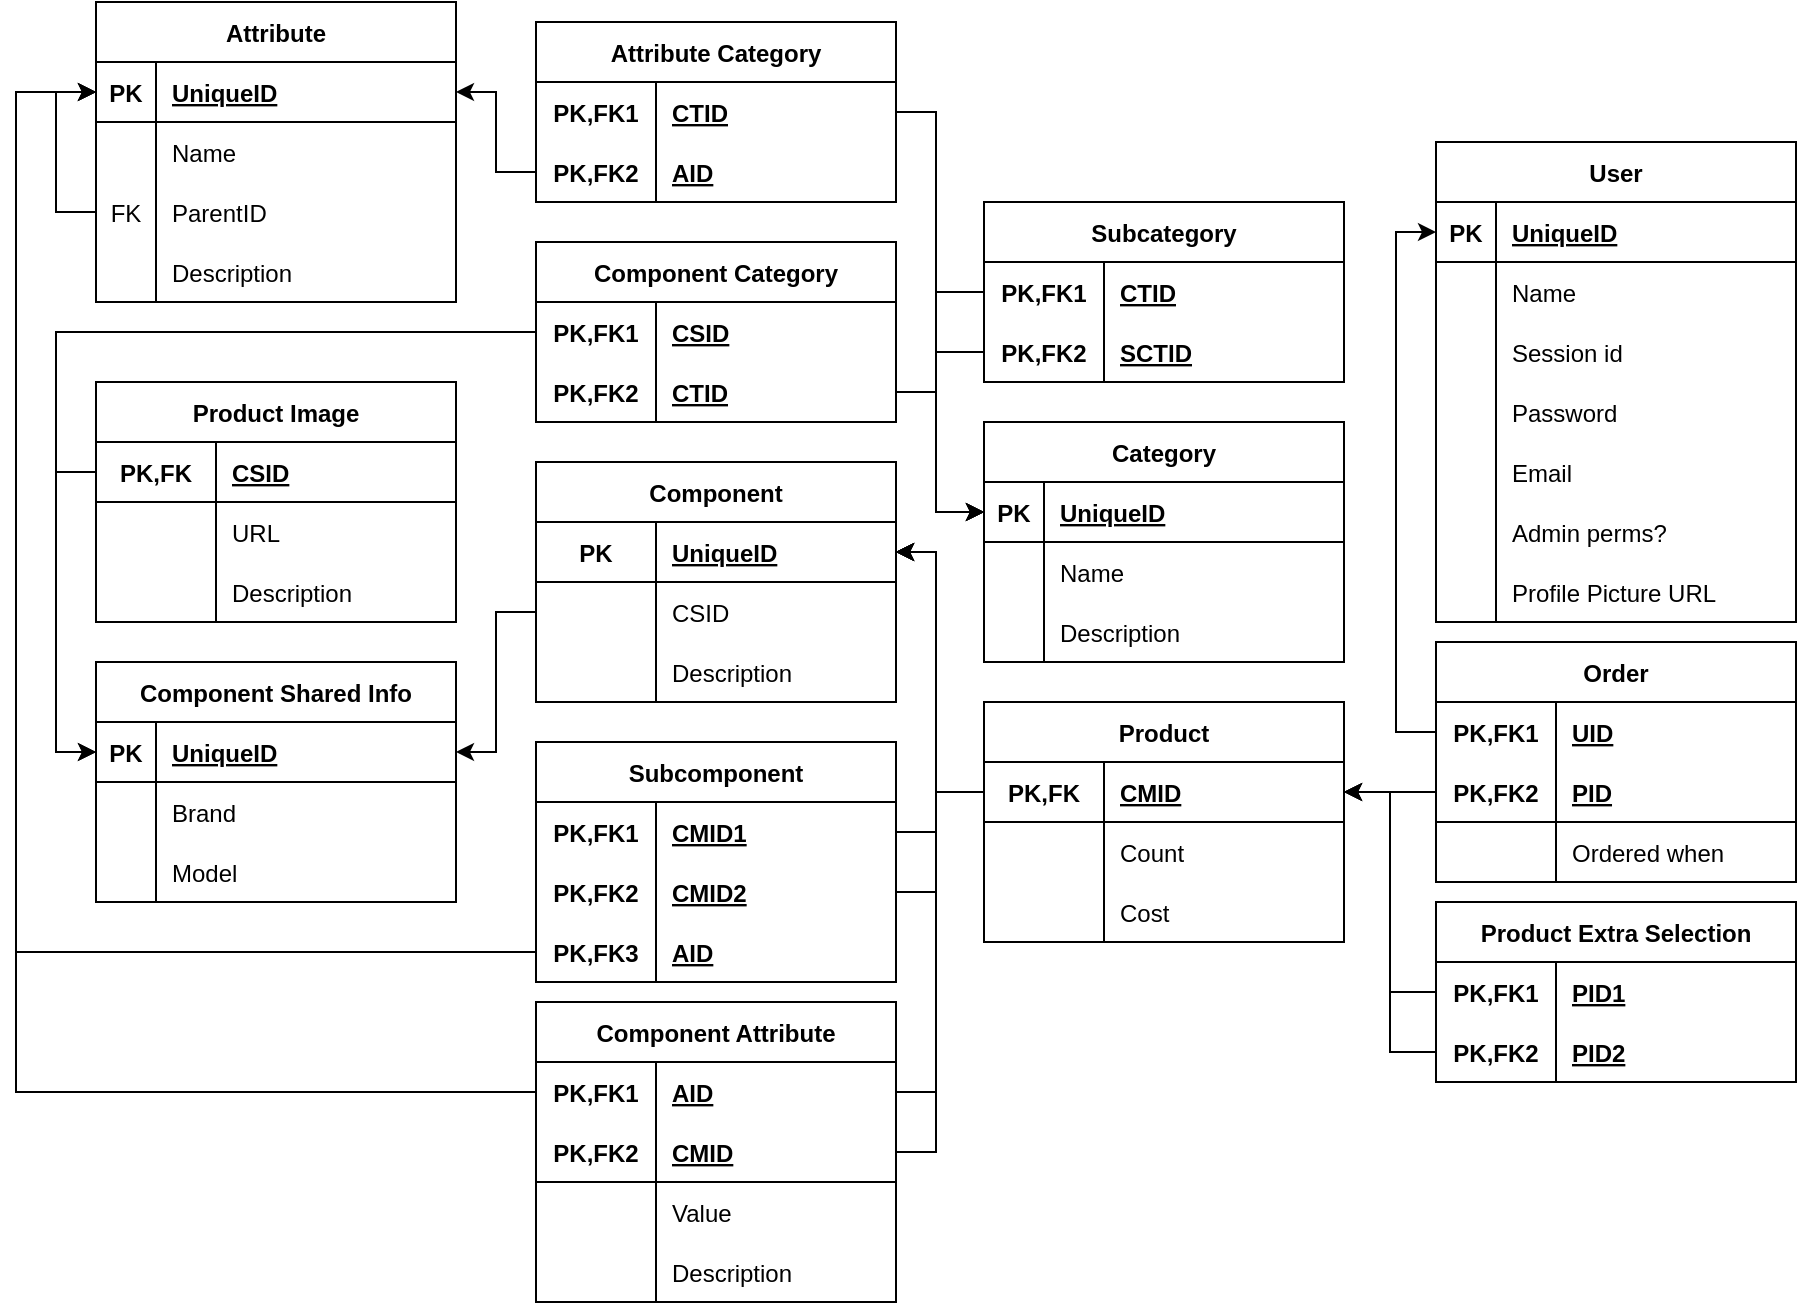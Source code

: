 <mxfile version="15.8.7" type="device"><diagram id="23iRSUPoRavnBvh4doch" name="Page-1"><mxGraphModel dx="2249" dy="905" grid="1" gridSize="10" guides="1" tooltips="1" connect="1" arrows="1" fold="1" page="1" pageScale="1" pageWidth="827" pageHeight="1169" math="0" shadow="0"><root><mxCell id="0"/><mxCell id="1" parent="0"/><mxCell id="MmGcIDEYJPSd-V2OcOFl-33" value="User" style="shape=table;startSize=30;container=1;collapsible=1;childLayout=tableLayout;fixedRows=1;rowLines=0;fontStyle=1;align=center;resizeLast=1;html=0;" parent="1" vertex="1"><mxGeometry x="640" y="140" width="180" height="240" as="geometry"/></mxCell><mxCell id="MmGcIDEYJPSd-V2OcOFl-34" value="" style="shape=partialRectangle;collapsible=0;dropTarget=0;pointerEvents=0;fillColor=none;top=0;left=0;bottom=1;right=0;points=[[0,0.5],[1,0.5]];portConstraint=eastwest;html=0;" parent="MmGcIDEYJPSd-V2OcOFl-33" vertex="1"><mxGeometry y="30" width="180" height="30" as="geometry"/></mxCell><mxCell id="MmGcIDEYJPSd-V2OcOFl-35" value="PK" style="shape=partialRectangle;connectable=0;fillColor=none;top=0;left=0;bottom=0;right=0;fontStyle=1;overflow=hidden;html=0;" parent="MmGcIDEYJPSd-V2OcOFl-34" vertex="1"><mxGeometry width="30" height="30" as="geometry"><mxRectangle width="30" height="30" as="alternateBounds"/></mxGeometry></mxCell><mxCell id="MmGcIDEYJPSd-V2OcOFl-36" value="UniqueID" style="shape=partialRectangle;connectable=0;fillColor=none;top=0;left=0;bottom=0;right=0;align=left;spacingLeft=6;fontStyle=5;overflow=hidden;html=0;" parent="MmGcIDEYJPSd-V2OcOFl-34" vertex="1"><mxGeometry x="30" width="150" height="30" as="geometry"><mxRectangle width="150" height="30" as="alternateBounds"/></mxGeometry></mxCell><mxCell id="MmGcIDEYJPSd-V2OcOFl-37" value="" style="shape=partialRectangle;collapsible=0;dropTarget=0;pointerEvents=0;fillColor=none;top=0;left=0;bottom=0;right=0;points=[[0,0.5],[1,0.5]];portConstraint=eastwest;html=0;" parent="MmGcIDEYJPSd-V2OcOFl-33" vertex="1"><mxGeometry y="60" width="180" height="30" as="geometry"/></mxCell><mxCell id="MmGcIDEYJPSd-V2OcOFl-38" value="" style="shape=partialRectangle;connectable=0;fillColor=none;top=0;left=0;bottom=0;right=0;editable=1;overflow=hidden;html=0;" parent="MmGcIDEYJPSd-V2OcOFl-37" vertex="1"><mxGeometry width="30" height="30" as="geometry"><mxRectangle width="30" height="30" as="alternateBounds"/></mxGeometry></mxCell><mxCell id="MmGcIDEYJPSd-V2OcOFl-39" value="Name" style="shape=partialRectangle;connectable=0;fillColor=none;top=0;left=0;bottom=0;right=0;align=left;spacingLeft=6;overflow=hidden;html=0;" parent="MmGcIDEYJPSd-V2OcOFl-37" vertex="1"><mxGeometry x="30" width="150" height="30" as="geometry"><mxRectangle width="150" height="30" as="alternateBounds"/></mxGeometry></mxCell><mxCell id="MmGcIDEYJPSd-V2OcOFl-40" value="" style="shape=partialRectangle;collapsible=0;dropTarget=0;pointerEvents=0;fillColor=none;top=0;left=0;bottom=0;right=0;points=[[0,0.5],[1,0.5]];portConstraint=eastwest;html=0;" parent="MmGcIDEYJPSd-V2OcOFl-33" vertex="1"><mxGeometry y="90" width="180" height="30" as="geometry"/></mxCell><mxCell id="MmGcIDEYJPSd-V2OcOFl-41" value="" style="shape=partialRectangle;connectable=0;fillColor=none;top=0;left=0;bottom=0;right=0;editable=1;overflow=hidden;html=0;" parent="MmGcIDEYJPSd-V2OcOFl-40" vertex="1"><mxGeometry width="30" height="30" as="geometry"><mxRectangle width="30" height="30" as="alternateBounds"/></mxGeometry></mxCell><mxCell id="MmGcIDEYJPSd-V2OcOFl-42" value="Session id" style="shape=partialRectangle;connectable=0;fillColor=none;top=0;left=0;bottom=0;right=0;align=left;spacingLeft=6;overflow=hidden;html=0;" parent="MmGcIDEYJPSd-V2OcOFl-40" vertex="1"><mxGeometry x="30" width="150" height="30" as="geometry"><mxRectangle width="150" height="30" as="alternateBounds"/></mxGeometry></mxCell><mxCell id="MmGcIDEYJPSd-V2OcOFl-43" value="" style="shape=partialRectangle;collapsible=0;dropTarget=0;pointerEvents=0;fillColor=none;top=0;left=0;bottom=0;right=0;points=[[0,0.5],[1,0.5]];portConstraint=eastwest;html=0;" parent="MmGcIDEYJPSd-V2OcOFl-33" vertex="1"><mxGeometry y="120" width="180" height="30" as="geometry"/></mxCell><mxCell id="MmGcIDEYJPSd-V2OcOFl-44" value="" style="shape=partialRectangle;connectable=0;fillColor=none;top=0;left=0;bottom=0;right=0;editable=1;overflow=hidden;html=0;" parent="MmGcIDEYJPSd-V2OcOFl-43" vertex="1"><mxGeometry width="30" height="30" as="geometry"><mxRectangle width="30" height="30" as="alternateBounds"/></mxGeometry></mxCell><mxCell id="MmGcIDEYJPSd-V2OcOFl-45" value="Password" style="shape=partialRectangle;connectable=0;fillColor=none;top=0;left=0;bottom=0;right=0;align=left;spacingLeft=6;overflow=hidden;html=0;" parent="MmGcIDEYJPSd-V2OcOFl-43" vertex="1"><mxGeometry x="30" width="150" height="30" as="geometry"><mxRectangle width="150" height="30" as="alternateBounds"/></mxGeometry></mxCell><mxCell id="tNRwI_4g6TBKhlGuCXJg-9" style="shape=partialRectangle;collapsible=0;dropTarget=0;pointerEvents=0;fillColor=none;top=0;left=0;bottom=0;right=0;points=[[0,0.5],[1,0.5]];portConstraint=eastwest;html=0;" parent="MmGcIDEYJPSd-V2OcOFl-33" vertex="1"><mxGeometry y="150" width="180" height="30" as="geometry"/></mxCell><mxCell id="tNRwI_4g6TBKhlGuCXJg-10" style="shape=partialRectangle;connectable=0;fillColor=none;top=0;left=0;bottom=0;right=0;editable=1;overflow=hidden;html=0;" parent="tNRwI_4g6TBKhlGuCXJg-9" vertex="1"><mxGeometry width="30" height="30" as="geometry"><mxRectangle width="30" height="30" as="alternateBounds"/></mxGeometry></mxCell><mxCell id="tNRwI_4g6TBKhlGuCXJg-11" value="Email" style="shape=partialRectangle;connectable=0;fillColor=none;top=0;left=0;bottom=0;right=0;align=left;spacingLeft=6;overflow=hidden;html=0;" parent="tNRwI_4g6TBKhlGuCXJg-9" vertex="1"><mxGeometry x="30" width="150" height="30" as="geometry"><mxRectangle width="150" height="30" as="alternateBounds"/></mxGeometry></mxCell><mxCell id="tNRwI_4g6TBKhlGuCXJg-421" style="shape=partialRectangle;collapsible=0;dropTarget=0;pointerEvents=0;fillColor=none;top=0;left=0;bottom=0;right=0;points=[[0,0.5],[1,0.5]];portConstraint=eastwest;html=0;" parent="MmGcIDEYJPSd-V2OcOFl-33" vertex="1"><mxGeometry y="180" width="180" height="30" as="geometry"/></mxCell><mxCell id="tNRwI_4g6TBKhlGuCXJg-422" style="shape=partialRectangle;connectable=0;fillColor=none;top=0;left=0;bottom=0;right=0;editable=1;overflow=hidden;html=0;" parent="tNRwI_4g6TBKhlGuCXJg-421" vertex="1"><mxGeometry width="30" height="30" as="geometry"><mxRectangle width="30" height="30" as="alternateBounds"/></mxGeometry></mxCell><mxCell id="tNRwI_4g6TBKhlGuCXJg-423" value="Admin perms?" style="shape=partialRectangle;connectable=0;fillColor=none;top=0;left=0;bottom=0;right=0;align=left;spacingLeft=6;overflow=hidden;html=0;" parent="tNRwI_4g6TBKhlGuCXJg-421" vertex="1"><mxGeometry x="30" width="150" height="30" as="geometry"><mxRectangle width="150" height="30" as="alternateBounds"/></mxGeometry></mxCell><mxCell id="tNRwI_4g6TBKhlGuCXJg-439" style="shape=partialRectangle;collapsible=0;dropTarget=0;pointerEvents=0;fillColor=none;top=0;left=0;bottom=0;right=0;points=[[0,0.5],[1,0.5]];portConstraint=eastwest;html=0;" parent="MmGcIDEYJPSd-V2OcOFl-33" vertex="1"><mxGeometry y="210" width="180" height="30" as="geometry"/></mxCell><mxCell id="tNRwI_4g6TBKhlGuCXJg-440" style="shape=partialRectangle;connectable=0;fillColor=none;top=0;left=0;bottom=0;right=0;editable=1;overflow=hidden;html=0;" parent="tNRwI_4g6TBKhlGuCXJg-439" vertex="1"><mxGeometry width="30" height="30" as="geometry"><mxRectangle width="30" height="30" as="alternateBounds"/></mxGeometry></mxCell><mxCell id="tNRwI_4g6TBKhlGuCXJg-441" value="Profile Picture URL" style="shape=partialRectangle;connectable=0;fillColor=none;top=0;left=0;bottom=0;right=0;align=left;spacingLeft=6;overflow=hidden;html=0;" parent="tNRwI_4g6TBKhlGuCXJg-439" vertex="1"><mxGeometry x="30" width="150" height="30" as="geometry"><mxRectangle width="150" height="30" as="alternateBounds"/></mxGeometry></mxCell><mxCell id="tNRwI_4g6TBKhlGuCXJg-12" value="Category" style="shape=table;startSize=30;container=1;collapsible=1;childLayout=tableLayout;fixedRows=1;rowLines=0;fontStyle=1;align=center;resizeLast=1;" parent="1" vertex="1"><mxGeometry x="414" y="280" width="180" height="120" as="geometry"/></mxCell><mxCell id="tNRwI_4g6TBKhlGuCXJg-13" value="" style="shape=partialRectangle;collapsible=0;dropTarget=0;pointerEvents=0;fillColor=none;top=0;left=0;bottom=1;right=0;points=[[0,0.5],[1,0.5]];portConstraint=eastwest;" parent="tNRwI_4g6TBKhlGuCXJg-12" vertex="1"><mxGeometry y="30" width="180" height="30" as="geometry"/></mxCell><mxCell id="tNRwI_4g6TBKhlGuCXJg-14" value="PK" style="shape=partialRectangle;connectable=0;fillColor=none;top=0;left=0;bottom=0;right=0;fontStyle=1;overflow=hidden;" parent="tNRwI_4g6TBKhlGuCXJg-13" vertex="1"><mxGeometry width="30" height="30" as="geometry"><mxRectangle width="30" height="30" as="alternateBounds"/></mxGeometry></mxCell><mxCell id="tNRwI_4g6TBKhlGuCXJg-15" value="UniqueID" style="shape=partialRectangle;connectable=0;fillColor=none;top=0;left=0;bottom=0;right=0;align=left;spacingLeft=6;fontStyle=5;overflow=hidden;" parent="tNRwI_4g6TBKhlGuCXJg-13" vertex="1"><mxGeometry x="30" width="150" height="30" as="geometry"><mxRectangle width="150" height="30" as="alternateBounds"/></mxGeometry></mxCell><mxCell id="tNRwI_4g6TBKhlGuCXJg-26" style="edgeStyle=orthogonalEdgeStyle;rounded=0;orthogonalLoop=1;jettySize=auto;html=1;entryX=0;entryY=0.5;entryDx=0;entryDy=0;" parent="tNRwI_4g6TBKhlGuCXJg-12" target="tNRwI_4g6TBKhlGuCXJg-13" edge="1"><mxGeometry relative="1" as="geometry"/></mxCell><mxCell id="tNRwI_4g6TBKhlGuCXJg-19" value="" style="shape=partialRectangle;collapsible=0;dropTarget=0;pointerEvents=0;fillColor=none;top=0;left=0;bottom=0;right=0;points=[[0,0.5],[1,0.5]];portConstraint=eastwest;" parent="tNRwI_4g6TBKhlGuCXJg-12" vertex="1"><mxGeometry y="60" width="180" height="30" as="geometry"/></mxCell><mxCell id="tNRwI_4g6TBKhlGuCXJg-20" value="" style="shape=partialRectangle;connectable=0;fillColor=none;top=0;left=0;bottom=0;right=0;editable=1;overflow=hidden;" parent="tNRwI_4g6TBKhlGuCXJg-19" vertex="1"><mxGeometry width="30" height="30" as="geometry"><mxRectangle width="30" height="30" as="alternateBounds"/></mxGeometry></mxCell><mxCell id="tNRwI_4g6TBKhlGuCXJg-21" value="Name" style="shape=partialRectangle;connectable=0;fillColor=none;top=0;left=0;bottom=0;right=0;align=left;spacingLeft=6;overflow=hidden;" parent="tNRwI_4g6TBKhlGuCXJg-19" vertex="1"><mxGeometry x="30" width="150" height="30" as="geometry"><mxRectangle width="150" height="30" as="alternateBounds"/></mxGeometry></mxCell><mxCell id="tNRwI_4g6TBKhlGuCXJg-412" style="shape=partialRectangle;collapsible=0;dropTarget=0;pointerEvents=0;fillColor=none;top=0;left=0;bottom=0;right=0;points=[[0,0.5],[1,0.5]];portConstraint=eastwest;" parent="tNRwI_4g6TBKhlGuCXJg-12" vertex="1"><mxGeometry y="90" width="180" height="30" as="geometry"/></mxCell><mxCell id="tNRwI_4g6TBKhlGuCXJg-413" style="shape=partialRectangle;connectable=0;fillColor=none;top=0;left=0;bottom=0;right=0;editable=1;overflow=hidden;" parent="tNRwI_4g6TBKhlGuCXJg-412" vertex="1"><mxGeometry width="30" height="30" as="geometry"><mxRectangle width="30" height="30" as="alternateBounds"/></mxGeometry></mxCell><mxCell id="tNRwI_4g6TBKhlGuCXJg-414" value="Description" style="shape=partialRectangle;connectable=0;fillColor=none;top=0;left=0;bottom=0;right=0;align=left;spacingLeft=6;overflow=hidden;" parent="tNRwI_4g6TBKhlGuCXJg-412" vertex="1"><mxGeometry x="30" width="150" height="30" as="geometry"><mxRectangle width="150" height="30" as="alternateBounds"/></mxGeometry></mxCell><mxCell id="tNRwI_4g6TBKhlGuCXJg-183" value="Order" style="shape=table;startSize=30;container=1;collapsible=1;childLayout=tableLayout;fixedRows=1;rowLines=0;fontStyle=1;align=center;resizeLast=1;" parent="1" vertex="1"><mxGeometry x="640" y="390" width="180" height="120" as="geometry"/></mxCell><mxCell id="tNRwI_4g6TBKhlGuCXJg-184" value="" style="shape=partialRectangle;collapsible=0;dropTarget=0;pointerEvents=0;fillColor=none;top=0;left=0;bottom=0;right=0;points=[[0,0.5],[1,0.5]];portConstraint=eastwest;" parent="tNRwI_4g6TBKhlGuCXJg-183" vertex="1"><mxGeometry y="30" width="180" height="30" as="geometry"/></mxCell><mxCell id="tNRwI_4g6TBKhlGuCXJg-185" value="PK,FK1" style="shape=partialRectangle;connectable=0;fillColor=none;top=0;left=0;bottom=0;right=0;fontStyle=1;overflow=hidden;" parent="tNRwI_4g6TBKhlGuCXJg-184" vertex="1"><mxGeometry width="60" height="30" as="geometry"><mxRectangle width="60" height="30" as="alternateBounds"/></mxGeometry></mxCell><mxCell id="tNRwI_4g6TBKhlGuCXJg-186" value="UID" style="shape=partialRectangle;connectable=0;fillColor=none;top=0;left=0;bottom=0;right=0;align=left;spacingLeft=6;fontStyle=5;overflow=hidden;" parent="tNRwI_4g6TBKhlGuCXJg-184" vertex="1"><mxGeometry x="60" width="120" height="30" as="geometry"><mxRectangle width="120" height="30" as="alternateBounds"/></mxGeometry></mxCell><mxCell id="tNRwI_4g6TBKhlGuCXJg-187" value="" style="shape=partialRectangle;collapsible=0;dropTarget=0;pointerEvents=0;fillColor=none;top=0;left=0;bottom=1;right=0;points=[[0,0.5],[1,0.5]];portConstraint=eastwest;" parent="tNRwI_4g6TBKhlGuCXJg-183" vertex="1"><mxGeometry y="60" width="180" height="30" as="geometry"/></mxCell><mxCell id="tNRwI_4g6TBKhlGuCXJg-188" value="PK,FK2" style="shape=partialRectangle;connectable=0;fillColor=none;top=0;left=0;bottom=0;right=0;fontStyle=1;overflow=hidden;" parent="tNRwI_4g6TBKhlGuCXJg-187" vertex="1"><mxGeometry width="60" height="30" as="geometry"><mxRectangle width="60" height="30" as="alternateBounds"/></mxGeometry></mxCell><mxCell id="tNRwI_4g6TBKhlGuCXJg-189" value="PID" style="shape=partialRectangle;connectable=0;fillColor=none;top=0;left=0;bottom=0;right=0;align=left;spacingLeft=6;fontStyle=5;overflow=hidden;" parent="tNRwI_4g6TBKhlGuCXJg-187" vertex="1"><mxGeometry x="60" width="120" height="30" as="geometry"><mxRectangle width="120" height="30" as="alternateBounds"/></mxGeometry></mxCell><mxCell id="tNRwI_4g6TBKhlGuCXJg-436" style="shape=partialRectangle;collapsible=0;dropTarget=0;pointerEvents=0;fillColor=none;top=0;left=0;bottom=1;right=0;points=[[0,0.5],[1,0.5]];portConstraint=eastwest;" parent="tNRwI_4g6TBKhlGuCXJg-183" vertex="1"><mxGeometry y="90" width="180" height="30" as="geometry"/></mxCell><mxCell id="tNRwI_4g6TBKhlGuCXJg-437" style="shape=partialRectangle;connectable=0;fillColor=none;top=0;left=0;bottom=0;right=0;fontStyle=1;overflow=hidden;" parent="tNRwI_4g6TBKhlGuCXJg-436" vertex="1"><mxGeometry width="60" height="30" as="geometry"><mxRectangle width="60" height="30" as="alternateBounds"/></mxGeometry></mxCell><mxCell id="tNRwI_4g6TBKhlGuCXJg-438" value="Ordered when" style="shape=partialRectangle;connectable=0;fillColor=none;top=0;left=0;bottom=0;right=0;align=left;spacingLeft=6;fontStyle=0;overflow=hidden;" parent="tNRwI_4g6TBKhlGuCXJg-436" vertex="1"><mxGeometry x="60" width="120" height="30" as="geometry"><mxRectangle width="120" height="30" as="alternateBounds"/></mxGeometry></mxCell><mxCell id="tNRwI_4g6TBKhlGuCXJg-198" value="Product Image" style="shape=table;startSize=30;container=1;collapsible=1;childLayout=tableLayout;fixedRows=1;rowLines=0;fontStyle=1;align=center;resizeLast=1;" parent="1" vertex="1"><mxGeometry x="-30" y="260" width="180" height="120" as="geometry"/></mxCell><mxCell id="tNRwI_4g6TBKhlGuCXJg-202" value="" style="shape=partialRectangle;collapsible=0;dropTarget=0;pointerEvents=0;fillColor=none;top=0;left=0;bottom=1;right=0;points=[[0,0.5],[1,0.5]];portConstraint=eastwest;" parent="tNRwI_4g6TBKhlGuCXJg-198" vertex="1"><mxGeometry y="30" width="180" height="30" as="geometry"/></mxCell><mxCell id="tNRwI_4g6TBKhlGuCXJg-203" value="PK,FK" style="shape=partialRectangle;connectable=0;fillColor=none;top=0;left=0;bottom=0;right=0;fontStyle=1;overflow=hidden;" parent="tNRwI_4g6TBKhlGuCXJg-202" vertex="1"><mxGeometry width="60" height="30" as="geometry"><mxRectangle width="60" height="30" as="alternateBounds"/></mxGeometry></mxCell><mxCell id="tNRwI_4g6TBKhlGuCXJg-204" value="CSID" style="shape=partialRectangle;connectable=0;fillColor=none;top=0;left=0;bottom=0;right=0;align=left;spacingLeft=6;fontStyle=5;overflow=hidden;" parent="tNRwI_4g6TBKhlGuCXJg-202" vertex="1"><mxGeometry x="60" width="120" height="30" as="geometry"><mxRectangle width="120" height="30" as="alternateBounds"/></mxGeometry></mxCell><mxCell id="tNRwI_4g6TBKhlGuCXJg-208" value="" style="shape=partialRectangle;collapsible=0;dropTarget=0;pointerEvents=0;fillColor=none;top=0;left=0;bottom=0;right=0;points=[[0,0.5],[1,0.5]];portConstraint=eastwest;" parent="tNRwI_4g6TBKhlGuCXJg-198" vertex="1"><mxGeometry y="60" width="180" height="30" as="geometry"/></mxCell><mxCell id="tNRwI_4g6TBKhlGuCXJg-209" value="" style="shape=partialRectangle;connectable=0;fillColor=none;top=0;left=0;bottom=0;right=0;editable=1;overflow=hidden;" parent="tNRwI_4g6TBKhlGuCXJg-208" vertex="1"><mxGeometry width="60" height="30" as="geometry"><mxRectangle width="60" height="30" as="alternateBounds"/></mxGeometry></mxCell><mxCell id="tNRwI_4g6TBKhlGuCXJg-210" value="URL" style="shape=partialRectangle;connectable=0;fillColor=none;top=0;left=0;bottom=0;right=0;align=left;spacingLeft=6;overflow=hidden;" parent="tNRwI_4g6TBKhlGuCXJg-208" vertex="1"><mxGeometry x="60" width="120" height="30" as="geometry"><mxRectangle width="120" height="30" as="alternateBounds"/></mxGeometry></mxCell><mxCell id="tNRwI_4g6TBKhlGuCXJg-418" style="shape=partialRectangle;collapsible=0;dropTarget=0;pointerEvents=0;fillColor=none;top=0;left=0;bottom=0;right=0;points=[[0,0.5],[1,0.5]];portConstraint=eastwest;" parent="tNRwI_4g6TBKhlGuCXJg-198" vertex="1"><mxGeometry y="90" width="180" height="30" as="geometry"/></mxCell><mxCell id="tNRwI_4g6TBKhlGuCXJg-419" style="shape=partialRectangle;connectable=0;fillColor=none;top=0;left=0;bottom=0;right=0;editable=1;overflow=hidden;" parent="tNRwI_4g6TBKhlGuCXJg-418" vertex="1"><mxGeometry width="60" height="30" as="geometry"><mxRectangle width="60" height="30" as="alternateBounds"/></mxGeometry></mxCell><mxCell id="tNRwI_4g6TBKhlGuCXJg-420" value="Description" style="shape=partialRectangle;connectable=0;fillColor=none;top=0;left=0;bottom=0;right=0;align=left;spacingLeft=6;overflow=hidden;" parent="tNRwI_4g6TBKhlGuCXJg-418" vertex="1"><mxGeometry x="60" width="120" height="30" as="geometry"><mxRectangle width="120" height="30" as="alternateBounds"/></mxGeometry></mxCell><mxCell id="tNRwI_4g6TBKhlGuCXJg-322" style="edgeStyle=orthogonalEdgeStyle;rounded=0;orthogonalLoop=1;jettySize=auto;html=1;entryX=0;entryY=0.5;entryDx=0;entryDy=0;" parent="1" target="tNRwI_4g6TBKhlGuCXJg-13" edge="1"><mxGeometry relative="1" as="geometry"/></mxCell><mxCell id="tNRwI_4g6TBKhlGuCXJg-323" value="Subcategory" style="shape=table;startSize=30;container=1;collapsible=1;childLayout=tableLayout;fixedRows=1;rowLines=0;fontStyle=1;align=center;resizeLast=1;" parent="1" vertex="1"><mxGeometry x="414" y="170" width="180" height="90" as="geometry"/></mxCell><mxCell id="tNRwI_4g6TBKhlGuCXJg-324" value="" style="shape=partialRectangle;collapsible=0;dropTarget=0;pointerEvents=0;fillColor=none;top=0;left=0;bottom=0;right=0;points=[[0,0.5],[1,0.5]];portConstraint=eastwest;" parent="tNRwI_4g6TBKhlGuCXJg-323" vertex="1"><mxGeometry y="30" width="180" height="30" as="geometry"/></mxCell><mxCell id="tNRwI_4g6TBKhlGuCXJg-325" value="PK,FK1" style="shape=partialRectangle;connectable=0;fillColor=none;top=0;left=0;bottom=0;right=0;fontStyle=1;overflow=hidden;" parent="tNRwI_4g6TBKhlGuCXJg-324" vertex="1"><mxGeometry width="60" height="30" as="geometry"><mxRectangle width="60" height="30" as="alternateBounds"/></mxGeometry></mxCell><mxCell id="tNRwI_4g6TBKhlGuCXJg-326" value="CTID" style="shape=partialRectangle;connectable=0;fillColor=none;top=0;left=0;bottom=0;right=0;align=left;spacingLeft=6;fontStyle=5;overflow=hidden;" parent="tNRwI_4g6TBKhlGuCXJg-324" vertex="1"><mxGeometry x="60" width="120" height="30" as="geometry"><mxRectangle width="120" height="30" as="alternateBounds"/></mxGeometry></mxCell><mxCell id="tNRwI_4g6TBKhlGuCXJg-327" value="" style="shape=partialRectangle;collapsible=0;dropTarget=0;pointerEvents=0;fillColor=none;top=0;left=0;bottom=1;right=0;points=[[0,0.5],[1,0.5]];portConstraint=eastwest;" parent="tNRwI_4g6TBKhlGuCXJg-323" vertex="1"><mxGeometry y="60" width="180" height="30" as="geometry"/></mxCell><mxCell id="tNRwI_4g6TBKhlGuCXJg-328" value="PK,FK2" style="shape=partialRectangle;connectable=0;fillColor=none;top=0;left=0;bottom=0;right=0;fontStyle=1;overflow=hidden;" parent="tNRwI_4g6TBKhlGuCXJg-327" vertex="1"><mxGeometry width="60" height="30" as="geometry"><mxRectangle width="60" height="30" as="alternateBounds"/></mxGeometry></mxCell><mxCell id="tNRwI_4g6TBKhlGuCXJg-329" value="SCTID" style="shape=partialRectangle;connectable=0;fillColor=none;top=0;left=0;bottom=0;right=0;align=left;spacingLeft=6;fontStyle=5;overflow=hidden;" parent="tNRwI_4g6TBKhlGuCXJg-327" vertex="1"><mxGeometry x="60" width="120" height="30" as="geometry"><mxRectangle width="120" height="30" as="alternateBounds"/></mxGeometry></mxCell><mxCell id="tNRwI_4g6TBKhlGuCXJg-359" value="Attribute Category" style="shape=table;startSize=30;container=1;collapsible=1;childLayout=tableLayout;fixedRows=1;rowLines=0;fontStyle=1;align=center;resizeLast=1;" parent="1" vertex="1"><mxGeometry x="190" y="80" width="180" height="90" as="geometry"/></mxCell><mxCell id="tNRwI_4g6TBKhlGuCXJg-360" value="" style="shape=partialRectangle;collapsible=0;dropTarget=0;pointerEvents=0;fillColor=none;top=0;left=0;bottom=0;right=0;points=[[0,0.5],[1,0.5]];portConstraint=eastwest;" parent="tNRwI_4g6TBKhlGuCXJg-359" vertex="1"><mxGeometry y="30" width="180" height="30" as="geometry"/></mxCell><mxCell id="tNRwI_4g6TBKhlGuCXJg-361" value="PK,FK1" style="shape=partialRectangle;connectable=0;fillColor=none;top=0;left=0;bottom=0;right=0;fontStyle=1;overflow=hidden;" parent="tNRwI_4g6TBKhlGuCXJg-360" vertex="1"><mxGeometry width="60" height="30" as="geometry"><mxRectangle width="60" height="30" as="alternateBounds"/></mxGeometry></mxCell><mxCell id="tNRwI_4g6TBKhlGuCXJg-362" value="CTID" style="shape=partialRectangle;connectable=0;fillColor=none;top=0;left=0;bottom=0;right=0;align=left;spacingLeft=6;fontStyle=5;overflow=hidden;" parent="tNRwI_4g6TBKhlGuCXJg-360" vertex="1"><mxGeometry x="60" width="120" height="30" as="geometry"><mxRectangle width="120" height="30" as="alternateBounds"/></mxGeometry></mxCell><mxCell id="tNRwI_4g6TBKhlGuCXJg-363" value="" style="shape=partialRectangle;collapsible=0;dropTarget=0;pointerEvents=0;fillColor=none;top=0;left=0;bottom=1;right=0;points=[[0,0.5],[1,0.5]];portConstraint=eastwest;" parent="tNRwI_4g6TBKhlGuCXJg-359" vertex="1"><mxGeometry y="60" width="180" height="30" as="geometry"/></mxCell><mxCell id="tNRwI_4g6TBKhlGuCXJg-364" value="PK,FK2" style="shape=partialRectangle;connectable=0;fillColor=none;top=0;left=0;bottom=0;right=0;fontStyle=1;overflow=hidden;" parent="tNRwI_4g6TBKhlGuCXJg-363" vertex="1"><mxGeometry width="60" height="30" as="geometry"><mxRectangle width="60" height="30" as="alternateBounds"/></mxGeometry></mxCell><mxCell id="tNRwI_4g6TBKhlGuCXJg-365" value="AID" style="shape=partialRectangle;connectable=0;fillColor=none;top=0;left=0;bottom=0;right=0;align=left;spacingLeft=6;fontStyle=5;overflow=hidden;" parent="tNRwI_4g6TBKhlGuCXJg-363" vertex="1"><mxGeometry x="60" width="120" height="30" as="geometry"><mxRectangle width="120" height="30" as="alternateBounds"/></mxGeometry></mxCell><mxCell id="tNRwI_4g6TBKhlGuCXJg-385" value="Attribute" style="shape=table;startSize=30;container=1;collapsible=1;childLayout=tableLayout;fixedRows=1;rowLines=0;fontStyle=1;align=center;resizeLast=1;" parent="1" vertex="1"><mxGeometry x="-30" y="70" width="180" height="150" as="geometry"/></mxCell><mxCell id="tNRwI_4g6TBKhlGuCXJg-386" value="" style="shape=partialRectangle;collapsible=0;dropTarget=0;pointerEvents=0;fillColor=none;top=0;left=0;bottom=1;right=0;points=[[0,0.5],[1,0.5]];portConstraint=eastwest;" parent="tNRwI_4g6TBKhlGuCXJg-385" vertex="1"><mxGeometry y="30" width="180" height="30" as="geometry"/></mxCell><mxCell id="tNRwI_4g6TBKhlGuCXJg-387" value="PK" style="shape=partialRectangle;connectable=0;fillColor=none;top=0;left=0;bottom=0;right=0;fontStyle=1;overflow=hidden;" parent="tNRwI_4g6TBKhlGuCXJg-386" vertex="1"><mxGeometry width="30" height="30" as="geometry"><mxRectangle width="30" height="30" as="alternateBounds"/></mxGeometry></mxCell><mxCell id="tNRwI_4g6TBKhlGuCXJg-388" value="UniqueID" style="shape=partialRectangle;connectable=0;fillColor=none;top=0;left=0;bottom=0;right=0;align=left;spacingLeft=6;fontStyle=5;overflow=hidden;" parent="tNRwI_4g6TBKhlGuCXJg-386" vertex="1"><mxGeometry x="30" width="150" height="30" as="geometry"><mxRectangle width="150" height="30" as="alternateBounds"/></mxGeometry></mxCell><mxCell id="tNRwI_4g6TBKhlGuCXJg-389" value="" style="shape=partialRectangle;collapsible=0;dropTarget=0;pointerEvents=0;fillColor=none;top=0;left=0;bottom=0;right=0;points=[[0,0.5],[1,0.5]];portConstraint=eastwest;" parent="tNRwI_4g6TBKhlGuCXJg-385" vertex="1"><mxGeometry y="60" width="180" height="30" as="geometry"/></mxCell><mxCell id="tNRwI_4g6TBKhlGuCXJg-390" value="" style="shape=partialRectangle;connectable=0;fillColor=none;top=0;left=0;bottom=0;right=0;editable=1;overflow=hidden;" parent="tNRwI_4g6TBKhlGuCXJg-389" vertex="1"><mxGeometry width="30" height="30" as="geometry"><mxRectangle width="30" height="30" as="alternateBounds"/></mxGeometry></mxCell><mxCell id="tNRwI_4g6TBKhlGuCXJg-391" value="Name" style="shape=partialRectangle;connectable=0;fillColor=none;top=0;left=0;bottom=0;right=0;align=left;spacingLeft=6;overflow=hidden;" parent="tNRwI_4g6TBKhlGuCXJg-389" vertex="1"><mxGeometry x="30" width="150" height="30" as="geometry"><mxRectangle width="150" height="30" as="alternateBounds"/></mxGeometry></mxCell><mxCell id="tNRwI_4g6TBKhlGuCXJg-398" style="edgeStyle=orthogonalEdgeStyle;rounded=0;orthogonalLoop=1;jettySize=auto;html=1;entryX=0;entryY=0.5;entryDx=0;entryDy=0;" parent="tNRwI_4g6TBKhlGuCXJg-385" source="tNRwI_4g6TBKhlGuCXJg-392" target="tNRwI_4g6TBKhlGuCXJg-386" edge="1"><mxGeometry relative="1" as="geometry"/></mxCell><mxCell id="tNRwI_4g6TBKhlGuCXJg-392" value="" style="shape=partialRectangle;collapsible=0;dropTarget=0;pointerEvents=0;fillColor=none;top=0;left=0;bottom=0;right=0;points=[[0,0.5],[1,0.5]];portConstraint=eastwest;" parent="tNRwI_4g6TBKhlGuCXJg-385" vertex="1"><mxGeometry y="90" width="180" height="30" as="geometry"/></mxCell><mxCell id="tNRwI_4g6TBKhlGuCXJg-393" value="FK" style="shape=partialRectangle;connectable=0;fillColor=none;top=0;left=0;bottom=0;right=0;editable=1;overflow=hidden;" parent="tNRwI_4g6TBKhlGuCXJg-392" vertex="1"><mxGeometry width="30" height="30" as="geometry"><mxRectangle width="30" height="30" as="alternateBounds"/></mxGeometry></mxCell><mxCell id="tNRwI_4g6TBKhlGuCXJg-394" value="ParentID" style="shape=partialRectangle;connectable=0;fillColor=none;top=0;left=0;bottom=0;right=0;align=left;spacingLeft=6;overflow=hidden;" parent="tNRwI_4g6TBKhlGuCXJg-392" vertex="1"><mxGeometry x="30" width="150" height="30" as="geometry"><mxRectangle width="150" height="30" as="alternateBounds"/></mxGeometry></mxCell><mxCell id="tNRwI_4g6TBKhlGuCXJg-767" style="shape=partialRectangle;collapsible=0;dropTarget=0;pointerEvents=0;fillColor=none;top=0;left=0;bottom=0;right=0;points=[[0,0.5],[1,0.5]];portConstraint=eastwest;" parent="tNRwI_4g6TBKhlGuCXJg-385" vertex="1"><mxGeometry y="120" width="180" height="30" as="geometry"/></mxCell><mxCell id="tNRwI_4g6TBKhlGuCXJg-768" style="shape=partialRectangle;connectable=0;fillColor=none;top=0;left=0;bottom=0;right=0;editable=1;overflow=hidden;" parent="tNRwI_4g6TBKhlGuCXJg-767" vertex="1"><mxGeometry width="30" height="30" as="geometry"><mxRectangle width="30" height="30" as="alternateBounds"/></mxGeometry></mxCell><mxCell id="tNRwI_4g6TBKhlGuCXJg-769" value="Description" style="shape=partialRectangle;connectable=0;fillColor=none;top=0;left=0;bottom=0;right=0;align=left;spacingLeft=6;overflow=hidden;" parent="tNRwI_4g6TBKhlGuCXJg-767" vertex="1"><mxGeometry x="30" width="150" height="30" as="geometry"><mxRectangle width="150" height="30" as="alternateBounds"/></mxGeometry></mxCell><mxCell id="tNRwI_4g6TBKhlGuCXJg-401" style="edgeStyle=orthogonalEdgeStyle;rounded=0;orthogonalLoop=1;jettySize=auto;html=1;entryX=0;entryY=0.5;entryDx=0;entryDy=0;" parent="1" source="tNRwI_4g6TBKhlGuCXJg-360" target="tNRwI_4g6TBKhlGuCXJg-13" edge="1"><mxGeometry relative="1" as="geometry"><Array as="points"><mxPoint x="390" y="125"/><mxPoint x="390" y="325"/></Array></mxGeometry></mxCell><mxCell id="tNRwI_4g6TBKhlGuCXJg-402" style="edgeStyle=orthogonalEdgeStyle;rounded=0;orthogonalLoop=1;jettySize=auto;html=1;entryX=1;entryY=0.5;entryDx=0;entryDy=0;" parent="1" source="tNRwI_4g6TBKhlGuCXJg-363" target="tNRwI_4g6TBKhlGuCXJg-386" edge="1"><mxGeometry relative="1" as="geometry"/></mxCell><mxCell id="tNRwI_4g6TBKhlGuCXJg-488" value="Component Attribute" style="shape=table;startSize=30;container=1;collapsible=1;childLayout=tableLayout;fixedRows=1;rowLines=0;fontStyle=1;align=center;resizeLast=1;" parent="1" vertex="1"><mxGeometry x="190" y="570" width="180" height="150" as="geometry"/></mxCell><mxCell id="tNRwI_4g6TBKhlGuCXJg-489" value="" style="shape=partialRectangle;collapsible=0;dropTarget=0;pointerEvents=0;fillColor=none;top=0;left=0;bottom=0;right=0;points=[[0,0.5],[1,0.5]];portConstraint=eastwest;" parent="tNRwI_4g6TBKhlGuCXJg-488" vertex="1"><mxGeometry y="30" width="180" height="30" as="geometry"/></mxCell><mxCell id="tNRwI_4g6TBKhlGuCXJg-490" value="PK,FK1" style="shape=partialRectangle;connectable=0;fillColor=none;top=0;left=0;bottom=0;right=0;fontStyle=1;overflow=hidden;" parent="tNRwI_4g6TBKhlGuCXJg-489" vertex="1"><mxGeometry width="60" height="30" as="geometry"><mxRectangle width="60" height="30" as="alternateBounds"/></mxGeometry></mxCell><mxCell id="tNRwI_4g6TBKhlGuCXJg-491" value="AID" style="shape=partialRectangle;connectable=0;fillColor=none;top=0;left=0;bottom=0;right=0;align=left;spacingLeft=6;fontStyle=5;overflow=hidden;" parent="tNRwI_4g6TBKhlGuCXJg-489" vertex="1"><mxGeometry x="60" width="120" height="30" as="geometry"><mxRectangle width="120" height="30" as="alternateBounds"/></mxGeometry></mxCell><mxCell id="tNRwI_4g6TBKhlGuCXJg-492" value="" style="shape=partialRectangle;collapsible=0;dropTarget=0;pointerEvents=0;fillColor=none;top=0;left=0;bottom=1;right=0;points=[[0,0.5],[1,0.5]];portConstraint=eastwest;" parent="tNRwI_4g6TBKhlGuCXJg-488" vertex="1"><mxGeometry y="60" width="180" height="30" as="geometry"/></mxCell><mxCell id="tNRwI_4g6TBKhlGuCXJg-493" value="PK,FK2" style="shape=partialRectangle;connectable=0;fillColor=none;top=0;left=0;bottom=0;right=0;fontStyle=1;overflow=hidden;" parent="tNRwI_4g6TBKhlGuCXJg-492" vertex="1"><mxGeometry width="60" height="30" as="geometry"><mxRectangle width="60" height="30" as="alternateBounds"/></mxGeometry></mxCell><mxCell id="tNRwI_4g6TBKhlGuCXJg-494" value="CMID" style="shape=partialRectangle;connectable=0;fillColor=none;top=0;left=0;bottom=0;right=0;align=left;spacingLeft=6;fontStyle=5;overflow=hidden;" parent="tNRwI_4g6TBKhlGuCXJg-492" vertex="1"><mxGeometry x="60" width="120" height="30" as="geometry"><mxRectangle width="120" height="30" as="alternateBounds"/></mxGeometry></mxCell><mxCell id="tNRwI_4g6TBKhlGuCXJg-495" value="" style="shape=partialRectangle;collapsible=0;dropTarget=0;pointerEvents=0;fillColor=none;top=0;left=0;bottom=0;right=0;points=[[0,0.5],[1,0.5]];portConstraint=eastwest;" parent="tNRwI_4g6TBKhlGuCXJg-488" vertex="1"><mxGeometry y="90" width="180" height="30" as="geometry"/></mxCell><mxCell id="tNRwI_4g6TBKhlGuCXJg-496" value="" style="shape=partialRectangle;connectable=0;fillColor=none;top=0;left=0;bottom=0;right=0;editable=1;overflow=hidden;" parent="tNRwI_4g6TBKhlGuCXJg-495" vertex="1"><mxGeometry width="60" height="30" as="geometry"><mxRectangle width="60" height="30" as="alternateBounds"/></mxGeometry></mxCell><mxCell id="tNRwI_4g6TBKhlGuCXJg-497" value="Value" style="shape=partialRectangle;connectable=0;fillColor=none;top=0;left=0;bottom=0;right=0;align=left;spacingLeft=6;overflow=hidden;" parent="tNRwI_4g6TBKhlGuCXJg-495" vertex="1"><mxGeometry x="60" width="120" height="30" as="geometry"><mxRectangle width="120" height="30" as="alternateBounds"/></mxGeometry></mxCell><mxCell id="tNRwI_4g6TBKhlGuCXJg-498" value="" style="shape=partialRectangle;collapsible=0;dropTarget=0;pointerEvents=0;fillColor=none;top=0;left=0;bottom=0;right=0;points=[[0,0.5],[1,0.5]];portConstraint=eastwest;" parent="tNRwI_4g6TBKhlGuCXJg-488" vertex="1"><mxGeometry y="120" width="180" height="30" as="geometry"/></mxCell><mxCell id="tNRwI_4g6TBKhlGuCXJg-499" value="" style="shape=partialRectangle;connectable=0;fillColor=none;top=0;left=0;bottom=0;right=0;editable=1;overflow=hidden;" parent="tNRwI_4g6TBKhlGuCXJg-498" vertex="1"><mxGeometry width="60" height="30" as="geometry"><mxRectangle width="60" height="30" as="alternateBounds"/></mxGeometry></mxCell><mxCell id="tNRwI_4g6TBKhlGuCXJg-500" value="Description" style="shape=partialRectangle;connectable=0;fillColor=none;top=0;left=0;bottom=0;right=0;align=left;spacingLeft=6;overflow=hidden;" parent="tNRwI_4g6TBKhlGuCXJg-498" vertex="1"><mxGeometry x="60" width="120" height="30" as="geometry"><mxRectangle width="120" height="30" as="alternateBounds"/></mxGeometry></mxCell><mxCell id="tNRwI_4g6TBKhlGuCXJg-501" value="Subcomponent" style="shape=table;startSize=30;container=1;collapsible=1;childLayout=tableLayout;fixedRows=1;rowLines=0;fontStyle=1;align=center;resizeLast=1;" parent="1" vertex="1"><mxGeometry x="190" y="440" width="180" height="120" as="geometry"/></mxCell><mxCell id="tNRwI_4g6TBKhlGuCXJg-502" value="" style="shape=partialRectangle;collapsible=0;dropTarget=0;pointerEvents=0;fillColor=none;top=0;left=0;bottom=0;right=0;points=[[0,0.5],[1,0.5]];portConstraint=eastwest;" parent="tNRwI_4g6TBKhlGuCXJg-501" vertex="1"><mxGeometry y="30" width="180" height="30" as="geometry"/></mxCell><mxCell id="tNRwI_4g6TBKhlGuCXJg-503" value="PK,FK1" style="shape=partialRectangle;connectable=0;fillColor=none;top=0;left=0;bottom=0;right=0;fontStyle=1;overflow=hidden;" parent="tNRwI_4g6TBKhlGuCXJg-502" vertex="1"><mxGeometry width="60" height="30" as="geometry"><mxRectangle width="60" height="30" as="alternateBounds"/></mxGeometry></mxCell><mxCell id="tNRwI_4g6TBKhlGuCXJg-504" value="CMID1" style="shape=partialRectangle;connectable=0;fillColor=none;top=0;left=0;bottom=0;right=0;align=left;spacingLeft=6;fontStyle=5;overflow=hidden;" parent="tNRwI_4g6TBKhlGuCXJg-502" vertex="1"><mxGeometry x="60" width="120" height="30" as="geometry"><mxRectangle width="120" height="30" as="alternateBounds"/></mxGeometry></mxCell><mxCell id="tNRwI_4g6TBKhlGuCXJg-529" style="shape=partialRectangle;collapsible=0;dropTarget=0;pointerEvents=0;fillColor=none;top=0;left=0;bottom=0;right=0;points=[[0,0.5],[1,0.5]];portConstraint=eastwest;" parent="tNRwI_4g6TBKhlGuCXJg-501" vertex="1"><mxGeometry y="60" width="180" height="30" as="geometry"/></mxCell><mxCell id="tNRwI_4g6TBKhlGuCXJg-530" value="PK,FK2" style="shape=partialRectangle;connectable=0;fillColor=none;top=0;left=0;bottom=0;right=0;fontStyle=1;overflow=hidden;" parent="tNRwI_4g6TBKhlGuCXJg-529" vertex="1"><mxGeometry width="60" height="30" as="geometry"><mxRectangle width="60" height="30" as="alternateBounds"/></mxGeometry></mxCell><mxCell id="tNRwI_4g6TBKhlGuCXJg-531" value="CMID2" style="shape=partialRectangle;connectable=0;fillColor=none;top=0;left=0;bottom=0;right=0;align=left;spacingLeft=6;fontStyle=5;overflow=hidden;" parent="tNRwI_4g6TBKhlGuCXJg-529" vertex="1"><mxGeometry x="60" width="120" height="30" as="geometry"><mxRectangle width="120" height="30" as="alternateBounds"/></mxGeometry></mxCell><mxCell id="tNRwI_4g6TBKhlGuCXJg-505" value="" style="shape=partialRectangle;collapsible=0;dropTarget=0;pointerEvents=0;fillColor=none;top=0;left=0;bottom=1;right=0;points=[[0,0.5],[1,0.5]];portConstraint=eastwest;" parent="tNRwI_4g6TBKhlGuCXJg-501" vertex="1"><mxGeometry y="90" width="180" height="30" as="geometry"/></mxCell><mxCell id="tNRwI_4g6TBKhlGuCXJg-506" value="PK,FK3" style="shape=partialRectangle;connectable=0;fillColor=none;top=0;left=0;bottom=0;right=0;fontStyle=1;overflow=hidden;" parent="tNRwI_4g6TBKhlGuCXJg-505" vertex="1"><mxGeometry width="60" height="30" as="geometry"><mxRectangle width="60" height="30" as="alternateBounds"/></mxGeometry></mxCell><mxCell id="tNRwI_4g6TBKhlGuCXJg-507" value="AID" style="shape=partialRectangle;connectable=0;fillColor=none;top=0;left=0;bottom=0;right=0;align=left;spacingLeft=6;fontStyle=5;overflow=hidden;" parent="tNRwI_4g6TBKhlGuCXJg-505" vertex="1"><mxGeometry x="60" width="120" height="30" as="geometry"><mxRectangle width="120" height="30" as="alternateBounds"/></mxGeometry></mxCell><mxCell id="tNRwI_4g6TBKhlGuCXJg-587" value="Component Category" style="shape=table;startSize=30;container=1;collapsible=1;childLayout=tableLayout;fixedRows=1;rowLines=0;fontStyle=1;align=center;resizeLast=1;" parent="1" vertex="1"><mxGeometry x="190" y="190" width="180" height="90" as="geometry"/></mxCell><mxCell id="tNRwI_4g6TBKhlGuCXJg-588" value="" style="shape=partialRectangle;collapsible=0;dropTarget=0;pointerEvents=0;fillColor=none;top=0;left=0;bottom=0;right=0;points=[[0,0.5],[1,0.5]];portConstraint=eastwest;" parent="tNRwI_4g6TBKhlGuCXJg-587" vertex="1"><mxGeometry y="30" width="180" height="30" as="geometry"/></mxCell><mxCell id="tNRwI_4g6TBKhlGuCXJg-589" value="PK,FK1" style="shape=partialRectangle;connectable=0;fillColor=none;top=0;left=0;bottom=0;right=0;fontStyle=1;overflow=hidden;" parent="tNRwI_4g6TBKhlGuCXJg-588" vertex="1"><mxGeometry width="60" height="30" as="geometry"><mxRectangle width="60" height="30" as="alternateBounds"/></mxGeometry></mxCell><mxCell id="tNRwI_4g6TBKhlGuCXJg-590" value="CSID" style="shape=partialRectangle;connectable=0;fillColor=none;top=0;left=0;bottom=0;right=0;align=left;spacingLeft=6;fontStyle=5;overflow=hidden;" parent="tNRwI_4g6TBKhlGuCXJg-588" vertex="1"><mxGeometry x="60" width="120" height="30" as="geometry"><mxRectangle width="120" height="30" as="alternateBounds"/></mxGeometry></mxCell><mxCell id="tNRwI_4g6TBKhlGuCXJg-591" value="" style="shape=partialRectangle;collapsible=0;dropTarget=0;pointerEvents=0;fillColor=none;top=0;left=0;bottom=1;right=0;points=[[0,0.5],[1,0.5]];portConstraint=eastwest;" parent="tNRwI_4g6TBKhlGuCXJg-587" vertex="1"><mxGeometry y="60" width="180" height="30" as="geometry"/></mxCell><mxCell id="tNRwI_4g6TBKhlGuCXJg-592" value="PK,FK2" style="shape=partialRectangle;connectable=0;fillColor=none;top=0;left=0;bottom=0;right=0;fontStyle=1;overflow=hidden;" parent="tNRwI_4g6TBKhlGuCXJg-591" vertex="1"><mxGeometry width="60" height="30" as="geometry"><mxRectangle width="60" height="30" as="alternateBounds"/></mxGeometry></mxCell><mxCell id="tNRwI_4g6TBKhlGuCXJg-593" value="CTID" style="shape=partialRectangle;connectable=0;fillColor=none;top=0;left=0;bottom=0;right=0;align=left;spacingLeft=6;fontStyle=5;overflow=hidden;" parent="tNRwI_4g6TBKhlGuCXJg-591" vertex="1"><mxGeometry x="60" width="120" height="30" as="geometry"><mxRectangle width="120" height="30" as="alternateBounds"/></mxGeometry></mxCell><mxCell id="tNRwI_4g6TBKhlGuCXJg-718" value="Component" style="shape=table;startSize=30;container=1;collapsible=1;childLayout=tableLayout;fixedRows=1;rowLines=0;fontStyle=1;align=center;resizeLast=1;" parent="1" vertex="1"><mxGeometry x="190" y="300" width="180" height="120" as="geometry"/></mxCell><mxCell id="tNRwI_4g6TBKhlGuCXJg-722" value="" style="shape=partialRectangle;collapsible=0;dropTarget=0;pointerEvents=0;fillColor=none;top=0;left=0;bottom=1;right=0;points=[[0,0.5],[1,0.5]];portConstraint=eastwest;" parent="tNRwI_4g6TBKhlGuCXJg-718" vertex="1"><mxGeometry y="30" width="180" height="30" as="geometry"/></mxCell><mxCell id="tNRwI_4g6TBKhlGuCXJg-723" value="PK" style="shape=partialRectangle;connectable=0;fillColor=none;top=0;left=0;bottom=0;right=0;fontStyle=1;overflow=hidden;" parent="tNRwI_4g6TBKhlGuCXJg-722" vertex="1"><mxGeometry width="60" height="30" as="geometry"><mxRectangle width="60" height="30" as="alternateBounds"/></mxGeometry></mxCell><mxCell id="tNRwI_4g6TBKhlGuCXJg-724" value="UniqueID" style="shape=partialRectangle;connectable=0;fillColor=none;top=0;left=0;bottom=0;right=0;align=left;spacingLeft=6;fontStyle=5;overflow=hidden;" parent="tNRwI_4g6TBKhlGuCXJg-722" vertex="1"><mxGeometry x="60" width="120" height="30" as="geometry"><mxRectangle width="120" height="30" as="alternateBounds"/></mxGeometry></mxCell><mxCell id="tNRwI_4g6TBKhlGuCXJg-764" style="shape=partialRectangle;collapsible=0;dropTarget=0;pointerEvents=0;fillColor=none;top=0;left=0;bottom=0;right=0;points=[[0,0.5],[1,0.5]];portConstraint=eastwest;" parent="tNRwI_4g6TBKhlGuCXJg-718" vertex="1"><mxGeometry y="60" width="180" height="30" as="geometry"/></mxCell><mxCell id="tNRwI_4g6TBKhlGuCXJg-765" style="shape=partialRectangle;connectable=0;fillColor=none;top=0;left=0;bottom=0;right=0;editable=1;overflow=hidden;" parent="tNRwI_4g6TBKhlGuCXJg-764" vertex="1"><mxGeometry width="60" height="30" as="geometry"><mxRectangle width="60" height="30" as="alternateBounds"/></mxGeometry></mxCell><mxCell id="tNRwI_4g6TBKhlGuCXJg-766" value="CSID" style="shape=partialRectangle;connectable=0;fillColor=none;top=0;left=0;bottom=0;right=0;align=left;spacingLeft=6;overflow=hidden;" parent="tNRwI_4g6TBKhlGuCXJg-764" vertex="1"><mxGeometry x="60" width="120" height="30" as="geometry"><mxRectangle width="120" height="30" as="alternateBounds"/></mxGeometry></mxCell><mxCell id="tNRwI_4g6TBKhlGuCXJg-783" style="shape=partialRectangle;collapsible=0;dropTarget=0;pointerEvents=0;fillColor=none;top=0;left=0;bottom=0;right=0;points=[[0,0.5],[1,0.5]];portConstraint=eastwest;" parent="tNRwI_4g6TBKhlGuCXJg-718" vertex="1"><mxGeometry y="90" width="180" height="30" as="geometry"/></mxCell><mxCell id="tNRwI_4g6TBKhlGuCXJg-784" style="shape=partialRectangle;connectable=0;fillColor=none;top=0;left=0;bottom=0;right=0;editable=1;overflow=hidden;" parent="tNRwI_4g6TBKhlGuCXJg-783" vertex="1"><mxGeometry width="60" height="30" as="geometry"><mxRectangle width="60" height="30" as="alternateBounds"/></mxGeometry></mxCell><mxCell id="tNRwI_4g6TBKhlGuCXJg-785" value="Description" style="shape=partialRectangle;connectable=0;fillColor=none;top=0;left=0;bottom=0;right=0;align=left;spacingLeft=6;overflow=hidden;" parent="tNRwI_4g6TBKhlGuCXJg-783" vertex="1"><mxGeometry x="60" width="120" height="30" as="geometry"><mxRectangle width="120" height="30" as="alternateBounds"/></mxGeometry></mxCell><mxCell id="tNRwI_4g6TBKhlGuCXJg-731" value="Product Extra Selection" style="shape=table;startSize=30;container=1;collapsible=1;childLayout=tableLayout;fixedRows=1;rowLines=0;fontStyle=1;align=center;resizeLast=1;" parent="1" vertex="1"><mxGeometry x="640" y="520" width="180" height="90" as="geometry"/></mxCell><mxCell id="tNRwI_4g6TBKhlGuCXJg-732" value="" style="shape=partialRectangle;collapsible=0;dropTarget=0;pointerEvents=0;fillColor=none;top=0;left=0;bottom=0;right=0;points=[[0,0.5],[1,0.5]];portConstraint=eastwest;" parent="tNRwI_4g6TBKhlGuCXJg-731" vertex="1"><mxGeometry y="30" width="180" height="30" as="geometry"/></mxCell><mxCell id="tNRwI_4g6TBKhlGuCXJg-733" value="PK,FK1" style="shape=partialRectangle;connectable=0;fillColor=none;top=0;left=0;bottom=0;right=0;fontStyle=1;overflow=hidden;" parent="tNRwI_4g6TBKhlGuCXJg-732" vertex="1"><mxGeometry width="60" height="30" as="geometry"><mxRectangle width="60" height="30" as="alternateBounds"/></mxGeometry></mxCell><mxCell id="tNRwI_4g6TBKhlGuCXJg-734" value="PID1" style="shape=partialRectangle;connectable=0;fillColor=none;top=0;left=0;bottom=0;right=0;align=left;spacingLeft=6;fontStyle=5;overflow=hidden;" parent="tNRwI_4g6TBKhlGuCXJg-732" vertex="1"><mxGeometry x="60" width="120" height="30" as="geometry"><mxRectangle width="120" height="30" as="alternateBounds"/></mxGeometry></mxCell><mxCell id="tNRwI_4g6TBKhlGuCXJg-735" value="" style="shape=partialRectangle;collapsible=0;dropTarget=0;pointerEvents=0;fillColor=none;top=0;left=0;bottom=1;right=0;points=[[0,0.5],[1,0.5]];portConstraint=eastwest;" parent="tNRwI_4g6TBKhlGuCXJg-731" vertex="1"><mxGeometry y="60" width="180" height="30" as="geometry"/></mxCell><mxCell id="tNRwI_4g6TBKhlGuCXJg-736" value="PK,FK2" style="shape=partialRectangle;connectable=0;fillColor=none;top=0;left=0;bottom=0;right=0;fontStyle=1;overflow=hidden;" parent="tNRwI_4g6TBKhlGuCXJg-735" vertex="1"><mxGeometry width="60" height="30" as="geometry"><mxRectangle width="60" height="30" as="alternateBounds"/></mxGeometry></mxCell><mxCell id="tNRwI_4g6TBKhlGuCXJg-737" value="PID2" style="shape=partialRectangle;connectable=0;fillColor=none;top=0;left=0;bottom=0;right=0;align=left;spacingLeft=6;fontStyle=5;overflow=hidden;" parent="tNRwI_4g6TBKhlGuCXJg-735" vertex="1"><mxGeometry x="60" width="120" height="30" as="geometry"><mxRectangle width="120" height="30" as="alternateBounds"/></mxGeometry></mxCell><mxCell id="tNRwI_4g6TBKhlGuCXJg-770" value="Component Shared Info" style="shape=table;startSize=30;container=1;collapsible=1;childLayout=tableLayout;fixedRows=1;rowLines=0;fontStyle=1;align=center;resizeLast=1;" parent="1" vertex="1"><mxGeometry x="-30" y="400" width="180" height="120" as="geometry"/></mxCell><mxCell id="tNRwI_4g6TBKhlGuCXJg-771" value="" style="shape=partialRectangle;collapsible=0;dropTarget=0;pointerEvents=0;fillColor=none;top=0;left=0;bottom=1;right=0;points=[[0,0.5],[1,0.5]];portConstraint=eastwest;" parent="tNRwI_4g6TBKhlGuCXJg-770" vertex="1"><mxGeometry y="30" width="180" height="30" as="geometry"/></mxCell><mxCell id="tNRwI_4g6TBKhlGuCXJg-772" value="PK" style="shape=partialRectangle;connectable=0;fillColor=none;top=0;left=0;bottom=0;right=0;fontStyle=1;overflow=hidden;" parent="tNRwI_4g6TBKhlGuCXJg-771" vertex="1"><mxGeometry width="30" height="30" as="geometry"><mxRectangle width="30" height="30" as="alternateBounds"/></mxGeometry></mxCell><mxCell id="tNRwI_4g6TBKhlGuCXJg-773" value="UniqueID" style="shape=partialRectangle;connectable=0;fillColor=none;top=0;left=0;bottom=0;right=0;align=left;spacingLeft=6;fontStyle=5;overflow=hidden;" parent="tNRwI_4g6TBKhlGuCXJg-771" vertex="1"><mxGeometry x="30" width="150" height="30" as="geometry"><mxRectangle width="150" height="30" as="alternateBounds"/></mxGeometry></mxCell><mxCell id="tNRwI_4g6TBKhlGuCXJg-774" value="" style="shape=partialRectangle;collapsible=0;dropTarget=0;pointerEvents=0;fillColor=none;top=0;left=0;bottom=0;right=0;points=[[0,0.5],[1,0.5]];portConstraint=eastwest;" parent="tNRwI_4g6TBKhlGuCXJg-770" vertex="1"><mxGeometry y="60" width="180" height="30" as="geometry"/></mxCell><mxCell id="tNRwI_4g6TBKhlGuCXJg-775" value="" style="shape=partialRectangle;connectable=0;fillColor=none;top=0;left=0;bottom=0;right=0;editable=1;overflow=hidden;" parent="tNRwI_4g6TBKhlGuCXJg-774" vertex="1"><mxGeometry width="30" height="30" as="geometry"><mxRectangle width="30" height="30" as="alternateBounds"/></mxGeometry></mxCell><mxCell id="tNRwI_4g6TBKhlGuCXJg-776" value="Brand" style="shape=partialRectangle;connectable=0;fillColor=none;top=0;left=0;bottom=0;right=0;align=left;spacingLeft=6;overflow=hidden;" parent="tNRwI_4g6TBKhlGuCXJg-774" vertex="1"><mxGeometry x="30" width="150" height="30" as="geometry"><mxRectangle width="150" height="30" as="alternateBounds"/></mxGeometry></mxCell><mxCell id="tNRwI_4g6TBKhlGuCXJg-777" value="" style="shape=partialRectangle;collapsible=0;dropTarget=0;pointerEvents=0;fillColor=none;top=0;left=0;bottom=0;right=0;points=[[0,0.5],[1,0.5]];portConstraint=eastwest;" parent="tNRwI_4g6TBKhlGuCXJg-770" vertex="1"><mxGeometry y="90" width="180" height="30" as="geometry"/></mxCell><mxCell id="tNRwI_4g6TBKhlGuCXJg-778" value="" style="shape=partialRectangle;connectable=0;fillColor=none;top=0;left=0;bottom=0;right=0;editable=1;overflow=hidden;" parent="tNRwI_4g6TBKhlGuCXJg-777" vertex="1"><mxGeometry width="30" height="30" as="geometry"><mxRectangle width="30" height="30" as="alternateBounds"/></mxGeometry></mxCell><mxCell id="tNRwI_4g6TBKhlGuCXJg-779" value="Model" style="shape=partialRectangle;connectable=0;fillColor=none;top=0;left=0;bottom=0;right=0;align=left;spacingLeft=6;overflow=hidden;" parent="tNRwI_4g6TBKhlGuCXJg-777" vertex="1"><mxGeometry x="30" width="150" height="30" as="geometry"><mxRectangle width="150" height="30" as="alternateBounds"/></mxGeometry></mxCell><mxCell id="tNRwI_4g6TBKhlGuCXJg-793" style="edgeStyle=orthogonalEdgeStyle;rounded=0;orthogonalLoop=1;jettySize=auto;html=1;entryX=0;entryY=0.5;entryDx=0;entryDy=0;" parent="1" source="tNRwI_4g6TBKhlGuCXJg-202" target="tNRwI_4g6TBKhlGuCXJg-771" edge="1"><mxGeometry relative="1" as="geometry"/></mxCell><mxCell id="tNRwI_4g6TBKhlGuCXJg-794" style="edgeStyle=orthogonalEdgeStyle;rounded=0;orthogonalLoop=1;jettySize=auto;html=1;entryX=0;entryY=0.5;entryDx=0;entryDy=0;" parent="1" source="tNRwI_4g6TBKhlGuCXJg-588" target="tNRwI_4g6TBKhlGuCXJg-771" edge="1"><mxGeometry relative="1" as="geometry"/></mxCell><mxCell id="tNRwI_4g6TBKhlGuCXJg-795" style="edgeStyle=orthogonalEdgeStyle;rounded=0;orthogonalLoop=1;jettySize=auto;html=1;entryX=0;entryY=0.5;entryDx=0;entryDy=0;" parent="1" source="tNRwI_4g6TBKhlGuCXJg-591" target="tNRwI_4g6TBKhlGuCXJg-13" edge="1"><mxGeometry relative="1" as="geometry"><Array as="points"><mxPoint x="390" y="265"/><mxPoint x="390" y="325"/></Array></mxGeometry></mxCell><mxCell id="tNRwI_4g6TBKhlGuCXJg-798" style="edgeStyle=orthogonalEdgeStyle;rounded=0;orthogonalLoop=1;jettySize=auto;html=1;" parent="1" source="tNRwI_4g6TBKhlGuCXJg-502" edge="1"><mxGeometry relative="1" as="geometry"><Array as="points"><mxPoint x="390" y="510"/><mxPoint x="390" y="375"/></Array></mxGeometry></mxCell><mxCell id="tNRwI_4g6TBKhlGuCXJg-799" style="edgeStyle=orthogonalEdgeStyle;rounded=0;orthogonalLoop=1;jettySize=auto;html=1;entryX=1;entryY=0.5;entryDx=0;entryDy=0;" parent="1" source="tNRwI_4g6TBKhlGuCXJg-529" edge="1"><mxGeometry relative="1" as="geometry"><Array as="points"><mxPoint x="390" y="540"/><mxPoint x="390" y="375"/></Array></mxGeometry></mxCell><mxCell id="tNRwI_4g6TBKhlGuCXJg-800" style="edgeStyle=orthogonalEdgeStyle;rounded=0;orthogonalLoop=1;jettySize=auto;html=1;entryX=1;entryY=0.5;entryDx=0;entryDy=0;" parent="1" source="tNRwI_4g6TBKhlGuCXJg-764" target="tNRwI_4g6TBKhlGuCXJg-771" edge="1"><mxGeometry relative="1" as="geometry"/></mxCell><mxCell id="tNRwI_4g6TBKhlGuCXJg-802" style="edgeStyle=orthogonalEdgeStyle;rounded=0;orthogonalLoop=1;jettySize=auto;html=1;entryX=1;entryY=0.5;entryDx=0;entryDy=0;" parent="1" source="tNRwI_4g6TBKhlGuCXJg-489" edge="1"><mxGeometry relative="1" as="geometry"><Array as="points"><mxPoint x="390" y="645"/><mxPoint x="390" y="375"/></Array></mxGeometry></mxCell><mxCell id="tNRwI_4g6TBKhlGuCXJg-804" style="edgeStyle=orthogonalEdgeStyle;rounded=0;orthogonalLoop=1;jettySize=auto;html=1;entryX=1;entryY=0.5;entryDx=0;entryDy=0;" parent="1" source="tNRwI_4g6TBKhlGuCXJg-732" edge="1"><mxGeometry relative="1" as="geometry"><Array as="points"><mxPoint x="390" y="815"/><mxPoint x="390" y="375"/></Array></mxGeometry></mxCell><mxCell id="tNRwI_4g6TBKhlGuCXJg-805" style="edgeStyle=orthogonalEdgeStyle;rounded=0;orthogonalLoop=1;jettySize=auto;html=1;entryX=1;entryY=0.5;entryDx=0;entryDy=0;" parent="1" source="tNRwI_4g6TBKhlGuCXJg-735" edge="1"><mxGeometry relative="1" as="geometry"><Array as="points"><mxPoint x="390" y="845"/><mxPoint x="390" y="375"/></Array></mxGeometry></mxCell><mxCell id="tNRwI_4g6TBKhlGuCXJg-806" style="edgeStyle=orthogonalEdgeStyle;rounded=0;orthogonalLoop=1;jettySize=auto;html=1;" parent="1" source="tNRwI_4g6TBKhlGuCXJg-502" target="tNRwI_4g6TBKhlGuCXJg-722" edge="1"><mxGeometry relative="1" as="geometry"><Array as="points"><mxPoint x="390" y="485"/><mxPoint x="390" y="345"/></Array></mxGeometry></mxCell><mxCell id="tNRwI_4g6TBKhlGuCXJg-807" style="edgeStyle=orthogonalEdgeStyle;rounded=0;orthogonalLoop=1;jettySize=auto;html=1;entryX=1;entryY=0.5;entryDx=0;entryDy=0;" parent="1" source="tNRwI_4g6TBKhlGuCXJg-529" target="tNRwI_4g6TBKhlGuCXJg-722" edge="1"><mxGeometry relative="1" as="geometry"><Array as="points"><mxPoint x="390" y="515"/><mxPoint x="390" y="345"/></Array></mxGeometry></mxCell><mxCell id="tNRwI_4g6TBKhlGuCXJg-808" style="edgeStyle=orthogonalEdgeStyle;rounded=0;orthogonalLoop=1;jettySize=auto;html=1;entryX=0;entryY=0.5;entryDx=0;entryDy=0;" parent="1" source="tNRwI_4g6TBKhlGuCXJg-505" target="tNRwI_4g6TBKhlGuCXJg-386" edge="1"><mxGeometry relative="1" as="geometry"><Array as="points"><mxPoint x="-70" y="545"/><mxPoint x="-70" y="115"/></Array></mxGeometry></mxCell><mxCell id="tNRwI_4g6TBKhlGuCXJg-826" style="edgeStyle=orthogonalEdgeStyle;rounded=0;orthogonalLoop=1;jettySize=auto;html=1;entryX=1;entryY=0.5;entryDx=0;entryDy=0;" parent="1" source="tNRwI_4g6TBKhlGuCXJg-489" target="tNRwI_4g6TBKhlGuCXJg-722" edge="1"><mxGeometry relative="1" as="geometry"><Array as="points"><mxPoint x="390" y="615"/><mxPoint x="390" y="345"/></Array></mxGeometry></mxCell><mxCell id="tNRwI_4g6TBKhlGuCXJg-830" value="Product" style="shape=table;startSize=30;container=1;collapsible=1;childLayout=tableLayout;fixedRows=1;rowLines=0;fontStyle=1;align=center;resizeLast=1;" parent="1" vertex="1"><mxGeometry x="414" y="420" width="180" height="120" as="geometry"/></mxCell><mxCell id="tNRwI_4g6TBKhlGuCXJg-834" value="" style="shape=partialRectangle;collapsible=0;dropTarget=0;pointerEvents=0;fillColor=none;top=0;left=0;bottom=1;right=0;points=[[0,0.5],[1,0.5]];portConstraint=eastwest;" parent="tNRwI_4g6TBKhlGuCXJg-830" vertex="1"><mxGeometry y="30" width="180" height="30" as="geometry"/></mxCell><mxCell id="tNRwI_4g6TBKhlGuCXJg-835" value="PK,FK" style="shape=partialRectangle;connectable=0;fillColor=none;top=0;left=0;bottom=0;right=0;fontStyle=1;overflow=hidden;" parent="tNRwI_4g6TBKhlGuCXJg-834" vertex="1"><mxGeometry width="60" height="30" as="geometry"><mxRectangle width="60" height="30" as="alternateBounds"/></mxGeometry></mxCell><mxCell id="tNRwI_4g6TBKhlGuCXJg-836" value="CMID" style="shape=partialRectangle;connectable=0;fillColor=none;top=0;left=0;bottom=0;right=0;align=left;spacingLeft=6;fontStyle=5;overflow=hidden;" parent="tNRwI_4g6TBKhlGuCXJg-834" vertex="1"><mxGeometry x="60" width="120" height="30" as="geometry"><mxRectangle width="120" height="30" as="alternateBounds"/></mxGeometry></mxCell><mxCell id="tNRwI_4g6TBKhlGuCXJg-837" value="" style="shape=partialRectangle;collapsible=0;dropTarget=0;pointerEvents=0;fillColor=none;top=0;left=0;bottom=0;right=0;points=[[0,0.5],[1,0.5]];portConstraint=eastwest;" parent="tNRwI_4g6TBKhlGuCXJg-830" vertex="1"><mxGeometry y="60" width="180" height="30" as="geometry"/></mxCell><mxCell id="tNRwI_4g6TBKhlGuCXJg-838" value="" style="shape=partialRectangle;connectable=0;fillColor=none;top=0;left=0;bottom=0;right=0;editable=1;overflow=hidden;" parent="tNRwI_4g6TBKhlGuCXJg-837" vertex="1"><mxGeometry width="60" height="30" as="geometry"><mxRectangle width="60" height="30" as="alternateBounds"/></mxGeometry></mxCell><mxCell id="tNRwI_4g6TBKhlGuCXJg-839" value="Count" style="shape=partialRectangle;connectable=0;fillColor=none;top=0;left=0;bottom=0;right=0;align=left;spacingLeft=6;overflow=hidden;" parent="tNRwI_4g6TBKhlGuCXJg-837" vertex="1"><mxGeometry x="60" width="120" height="30" as="geometry"><mxRectangle width="120" height="30" as="alternateBounds"/></mxGeometry></mxCell><mxCell id="tNRwI_4g6TBKhlGuCXJg-840" value="" style="shape=partialRectangle;collapsible=0;dropTarget=0;pointerEvents=0;fillColor=none;top=0;left=0;bottom=0;right=0;points=[[0,0.5],[1,0.5]];portConstraint=eastwest;" parent="tNRwI_4g6TBKhlGuCXJg-830" vertex="1"><mxGeometry y="90" width="180" height="30" as="geometry"/></mxCell><mxCell id="tNRwI_4g6TBKhlGuCXJg-841" value="" style="shape=partialRectangle;connectable=0;fillColor=none;top=0;left=0;bottom=0;right=0;editable=1;overflow=hidden;" parent="tNRwI_4g6TBKhlGuCXJg-840" vertex="1"><mxGeometry width="60" height="30" as="geometry"><mxRectangle width="60" height="30" as="alternateBounds"/></mxGeometry></mxCell><mxCell id="tNRwI_4g6TBKhlGuCXJg-842" value="Cost" style="shape=partialRectangle;connectable=0;fillColor=none;top=0;left=0;bottom=0;right=0;align=left;spacingLeft=6;overflow=hidden;" parent="tNRwI_4g6TBKhlGuCXJg-840" vertex="1"><mxGeometry x="60" width="120" height="30" as="geometry"><mxRectangle width="120" height="30" as="alternateBounds"/></mxGeometry></mxCell><mxCell id="tNRwI_4g6TBKhlGuCXJg-843" style="edgeStyle=orthogonalEdgeStyle;rounded=0;orthogonalLoop=1;jettySize=auto;html=1;" parent="1" source="tNRwI_4g6TBKhlGuCXJg-187" target="tNRwI_4g6TBKhlGuCXJg-834" edge="1"><mxGeometry relative="1" as="geometry"/></mxCell><mxCell id="tNRwI_4g6TBKhlGuCXJg-844" style="edgeStyle=orthogonalEdgeStyle;rounded=0;orthogonalLoop=1;jettySize=auto;html=1;" parent="1" source="tNRwI_4g6TBKhlGuCXJg-834" target="tNRwI_4g6TBKhlGuCXJg-722" edge="1"><mxGeometry relative="1" as="geometry"><Array as="points"><mxPoint x="390" y="465"/><mxPoint x="390" y="345"/></Array></mxGeometry></mxCell><mxCell id="tNRwI_4g6TBKhlGuCXJg-849" style="edgeStyle=orthogonalEdgeStyle;rounded=0;orthogonalLoop=1;jettySize=auto;html=1;entryX=0;entryY=0.5;entryDx=0;entryDy=0;" parent="1" source="tNRwI_4g6TBKhlGuCXJg-327" target="tNRwI_4g6TBKhlGuCXJg-13" edge="1"><mxGeometry relative="1" as="geometry"><Array as="points"><mxPoint x="390" y="245"/><mxPoint x="390" y="325"/></Array></mxGeometry></mxCell><mxCell id="tNRwI_4g6TBKhlGuCXJg-850" style="edgeStyle=orthogonalEdgeStyle;rounded=0;orthogonalLoop=1;jettySize=auto;html=1;entryX=0;entryY=0.5;entryDx=0;entryDy=0;" parent="1" source="tNRwI_4g6TBKhlGuCXJg-324" target="tNRwI_4g6TBKhlGuCXJg-13" edge="1"><mxGeometry relative="1" as="geometry"><Array as="points"><mxPoint x="390" y="215"/><mxPoint x="390" y="325"/></Array></mxGeometry></mxCell><mxCell id="tNRwI_4g6TBKhlGuCXJg-851" style="edgeStyle=orthogonalEdgeStyle;rounded=0;orthogonalLoop=1;jettySize=auto;html=1;entryX=0;entryY=0.5;entryDx=0;entryDy=0;" parent="1" source="tNRwI_4g6TBKhlGuCXJg-489" target="tNRwI_4g6TBKhlGuCXJg-386" edge="1"><mxGeometry relative="1" as="geometry"><Array as="points"><mxPoint x="-70" y="615"/><mxPoint x="-70" y="115"/></Array></mxGeometry></mxCell><mxCell id="tNRwI_4g6TBKhlGuCXJg-852" style="edgeStyle=orthogonalEdgeStyle;rounded=0;orthogonalLoop=1;jettySize=auto;html=1;entryX=1;entryY=0.5;entryDx=0;entryDy=0;" parent="1" source="tNRwI_4g6TBKhlGuCXJg-492" target="tNRwI_4g6TBKhlGuCXJg-722" edge="1"><mxGeometry relative="1" as="geometry"><Array as="points"><mxPoint x="390" y="645"/><mxPoint x="390" y="345"/></Array></mxGeometry></mxCell><mxCell id="sBAnG_AIe881_cFa5-cX-42" style="edgeStyle=orthogonalEdgeStyle;rounded=0;orthogonalLoop=1;jettySize=auto;html=1;entryX=1;entryY=0.5;entryDx=0;entryDy=0;" edge="1" parent="1" source="tNRwI_4g6TBKhlGuCXJg-732" target="tNRwI_4g6TBKhlGuCXJg-834"><mxGeometry relative="1" as="geometry"/></mxCell><mxCell id="sBAnG_AIe881_cFa5-cX-43" style="edgeStyle=orthogonalEdgeStyle;rounded=0;orthogonalLoop=1;jettySize=auto;html=1;entryX=1;entryY=0.5;entryDx=0;entryDy=0;" edge="1" parent="1" source="tNRwI_4g6TBKhlGuCXJg-735" target="tNRwI_4g6TBKhlGuCXJg-834"><mxGeometry relative="1" as="geometry"/></mxCell><mxCell id="sBAnG_AIe881_cFa5-cX-44" style="edgeStyle=orthogonalEdgeStyle;rounded=0;orthogonalLoop=1;jettySize=auto;html=1;entryX=0;entryY=0.5;entryDx=0;entryDy=0;" edge="1" parent="1" source="tNRwI_4g6TBKhlGuCXJg-184" target="MmGcIDEYJPSd-V2OcOFl-34"><mxGeometry relative="1" as="geometry"/></mxCell></root></mxGraphModel></diagram></mxfile>